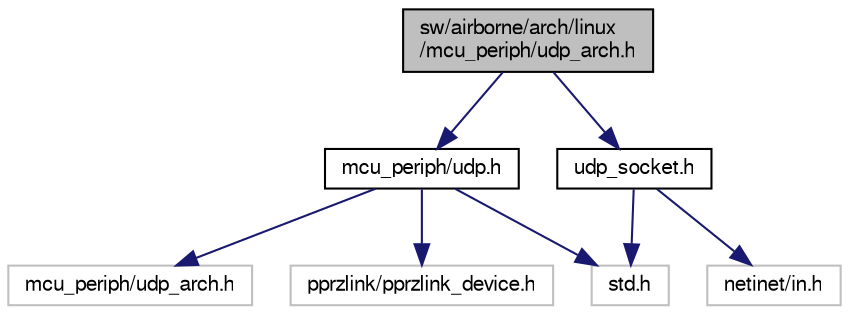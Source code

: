 digraph "sw/airborne/arch/linux/mcu_periph/udp_arch.h"
{
  edge [fontname="FreeSans",fontsize="10",labelfontname="FreeSans",labelfontsize="10"];
  node [fontname="FreeSans",fontsize="10",shape=record];
  Node1 [label="sw/airborne/arch/linux\l/mcu_periph/udp_arch.h",height=0.2,width=0.4,color="black", fillcolor="grey75", style="filled", fontcolor="black"];
  Node1 -> Node2 [color="midnightblue",fontsize="10",style="solid",fontname="FreeSans"];
  Node2 [label="mcu_periph/udp.h",height=0.2,width=0.4,color="black", fillcolor="white", style="filled",URL="$udp_8h.html",tooltip="arch independent UDP API "];
  Node2 -> Node3 [color="midnightblue",fontsize="10",style="solid",fontname="FreeSans"];
  Node3 [label="std.h",height=0.2,width=0.4,color="grey75", fillcolor="white", style="filled"];
  Node2 -> Node4 [color="midnightblue",fontsize="10",style="solid",fontname="FreeSans"];
  Node4 [label="mcu_periph/udp_arch.h",height=0.2,width=0.4,color="grey75", fillcolor="white", style="filled"];
  Node2 -> Node5 [color="midnightblue",fontsize="10",style="solid",fontname="FreeSans"];
  Node5 [label="pprzlink/pprzlink_device.h",height=0.2,width=0.4,color="grey75", fillcolor="white", style="filled"];
  Node1 -> Node6 [color="midnightblue",fontsize="10",style="solid",fontname="FreeSans"];
  Node6 [label="udp_socket.h",height=0.2,width=0.4,color="black", fillcolor="white", style="filled",URL="$udp__socket_8h.html",tooltip="Easily create and use UDP sockets. "];
  Node6 -> Node7 [color="midnightblue",fontsize="10",style="solid",fontname="FreeSans"];
  Node7 [label="netinet/in.h",height=0.2,width=0.4,color="grey75", fillcolor="white", style="filled"];
  Node6 -> Node3 [color="midnightblue",fontsize="10",style="solid",fontname="FreeSans"];
}
